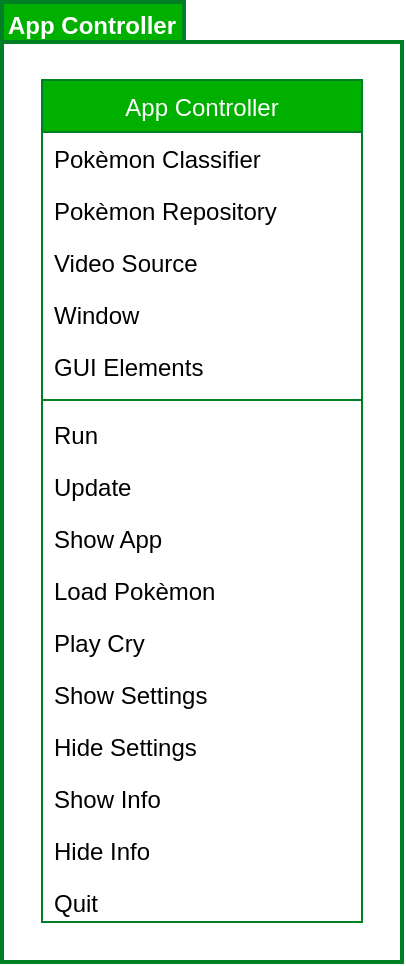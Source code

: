 <mxfile version="15.2.9" type="device"><diagram id="C5RBs43oDa-KdzZeNtuy" name="Page-1"><mxGraphModel dx="599" dy="627" grid="1" gridSize="10" guides="1" tooltips="1" connect="1" arrows="1" fold="1" page="1" pageScale="1" pageWidth="827" pageHeight="1169" math="0" shadow="0"><root><mxCell id="WIyWlLk6GJQsqaUBKTNV-0"/><mxCell id="WIyWlLk6GJQsqaUBKTNV-1" parent="WIyWlLk6GJQsqaUBKTNV-0"/><mxCell id="O5qriZvK9pcfVwOiwkvq-12" value="&lt;span style=&quot;text-align: center&quot;&gt;App Controller&lt;/span&gt;" style="shape=folder;fontStyle=1;spacingTop=0;tabWidth=91;tabHeight=20;tabPosition=left;html=1;verticalAlign=top;spacing=0;align=left;spacingLeft=4;strokeWidth=2;strokeColor=#008026;" vertex="1" parent="WIyWlLk6GJQsqaUBKTNV-1"><mxGeometry x="140" y="160" width="200" height="480" as="geometry"/></mxCell><mxCell id="nwg52KfRtRuMWmF7_QXq-0" value="App Controller" style="swimlane;fontStyle=0;align=center;verticalAlign=top;childLayout=stackLayout;horizontal=1;startSize=26;horizontalStack=0;resizeParent=1;resizeLast=0;collapsible=1;marginBottom=0;rounded=0;shadow=0;strokeWidth=1;strokeColor=#008026;fillColor=#00B000;fontColor=#FFFFFF;" parent="WIyWlLk6GJQsqaUBKTNV-1" vertex="1"><mxGeometry x="160" y="199" width="160" height="421" as="geometry"><mxRectangle x="254" y="150" width="160" height="26" as="alternateBounds"/></mxGeometry></mxCell><mxCell id="nwg52KfRtRuMWmF7_QXq-1" value="Pokèmon Classifier" style="text;align=left;verticalAlign=top;spacingLeft=4;spacingRight=4;overflow=hidden;rotatable=0;points=[[0,0.5],[1,0.5]];portConstraint=eastwest;" parent="nwg52KfRtRuMWmF7_QXq-0" vertex="1"><mxGeometry y="26" width="160" height="26" as="geometry"/></mxCell><mxCell id="O5qriZvK9pcfVwOiwkvq-0" value="Pokèmon Repository" style="text;align=left;verticalAlign=top;spacingLeft=4;spacingRight=4;overflow=hidden;rotatable=0;points=[[0,0.5],[1,0.5]];portConstraint=eastwest;" vertex="1" parent="nwg52KfRtRuMWmF7_QXq-0"><mxGeometry y="52" width="160" height="26" as="geometry"/></mxCell><mxCell id="O5qriZvK9pcfVwOiwkvq-2" value="Video Source" style="text;align=left;verticalAlign=top;spacingLeft=4;spacingRight=4;overflow=hidden;rotatable=0;points=[[0,0.5],[1,0.5]];portConstraint=eastwest;" vertex="1" parent="nwg52KfRtRuMWmF7_QXq-0"><mxGeometry y="78" width="160" height="26" as="geometry"/></mxCell><mxCell id="O5qriZvK9pcfVwOiwkvq-3" value="Window" style="text;align=left;verticalAlign=top;spacingLeft=4;spacingRight=4;overflow=hidden;rotatable=0;points=[[0,0.5],[1,0.5]];portConstraint=eastwest;" vertex="1" parent="nwg52KfRtRuMWmF7_QXq-0"><mxGeometry y="104" width="160" height="26" as="geometry"/></mxCell><mxCell id="O5qriZvK9pcfVwOiwkvq-1" value="GUI Elements" style="text;align=left;verticalAlign=top;spacingLeft=4;spacingRight=4;overflow=hidden;rotatable=0;points=[[0,0.5],[1,0.5]];portConstraint=eastwest;" vertex="1" parent="nwg52KfRtRuMWmF7_QXq-0"><mxGeometry y="130" width="160" height="26" as="geometry"/></mxCell><mxCell id="nwg52KfRtRuMWmF7_QXq-2" value="" style="line;html=1;strokeWidth=1;align=left;verticalAlign=middle;spacingTop=-1;spacingLeft=3;spacingRight=3;rotatable=0;labelPosition=right;points=[];portConstraint=eastwest;strokeColor=#008026;" parent="nwg52KfRtRuMWmF7_QXq-0" vertex="1"><mxGeometry y="156" width="160" height="8" as="geometry"/></mxCell><mxCell id="nwg52KfRtRuMWmF7_QXq-3" value="Run" style="text;align=left;verticalAlign=top;spacingLeft=4;spacingRight=4;overflow=hidden;rotatable=0;points=[[0,0.5],[1,0.5]];portConstraint=eastwest;" parent="nwg52KfRtRuMWmF7_QXq-0" vertex="1"><mxGeometry y="164" width="160" height="26" as="geometry"/></mxCell><mxCell id="0vjtl7nZ6xpQrJLOUVCI-2" value="Update" style="text;align=left;verticalAlign=top;spacingLeft=4;spacingRight=4;overflow=hidden;rotatable=0;points=[[0,0.5],[1,0.5]];portConstraint=eastwest;" parent="nwg52KfRtRuMWmF7_QXq-0" vertex="1"><mxGeometry y="190" width="160" height="26" as="geometry"/></mxCell><mxCell id="O5qriZvK9pcfVwOiwkvq-11" value="Show App" style="text;align=left;verticalAlign=top;spacingLeft=4;spacingRight=4;overflow=hidden;rotatable=0;points=[[0,0.5],[1,0.5]];portConstraint=eastwest;" vertex="1" parent="nwg52KfRtRuMWmF7_QXq-0"><mxGeometry y="216" width="160" height="26" as="geometry"/></mxCell><mxCell id="O5qriZvK9pcfVwOiwkvq-4" value="Load Pokèmon" style="text;align=left;verticalAlign=top;spacingLeft=4;spacingRight=4;overflow=hidden;rotatable=0;points=[[0,0.5],[1,0.5]];portConstraint=eastwest;" vertex="1" parent="nwg52KfRtRuMWmF7_QXq-0"><mxGeometry y="242" width="160" height="26" as="geometry"/></mxCell><mxCell id="O5qriZvK9pcfVwOiwkvq-5" value="Play Cry" style="text;align=left;verticalAlign=top;spacingLeft=4;spacingRight=4;overflow=hidden;rotatable=0;points=[[0,0.5],[1,0.5]];portConstraint=eastwest;" vertex="1" parent="nwg52KfRtRuMWmF7_QXq-0"><mxGeometry y="268" width="160" height="26" as="geometry"/></mxCell><mxCell id="O5qriZvK9pcfVwOiwkvq-6" value="Show Settings" style="text;align=left;verticalAlign=top;spacingLeft=4;spacingRight=4;overflow=hidden;rotatable=0;points=[[0,0.5],[1,0.5]];portConstraint=eastwest;" vertex="1" parent="nwg52KfRtRuMWmF7_QXq-0"><mxGeometry y="294" width="160" height="26" as="geometry"/></mxCell><mxCell id="O5qriZvK9pcfVwOiwkvq-7" value="Hide Settings" style="text;align=left;verticalAlign=top;spacingLeft=4;spacingRight=4;overflow=hidden;rotatable=0;points=[[0,0.5],[1,0.5]];portConstraint=eastwest;" vertex="1" parent="nwg52KfRtRuMWmF7_QXq-0"><mxGeometry y="320" width="160" height="26" as="geometry"/></mxCell><mxCell id="O5qriZvK9pcfVwOiwkvq-8" value="Show Info" style="text;align=left;verticalAlign=top;spacingLeft=4;spacingRight=4;overflow=hidden;rotatable=0;points=[[0,0.5],[1,0.5]];portConstraint=eastwest;" vertex="1" parent="nwg52KfRtRuMWmF7_QXq-0"><mxGeometry y="346" width="160" height="26" as="geometry"/></mxCell><mxCell id="O5qriZvK9pcfVwOiwkvq-9" value="Hide Info" style="text;align=left;verticalAlign=top;spacingLeft=4;spacingRight=4;overflow=hidden;rotatable=0;points=[[0,0.5],[1,0.5]];portConstraint=eastwest;" vertex="1" parent="nwg52KfRtRuMWmF7_QXq-0"><mxGeometry y="372" width="160" height="26" as="geometry"/></mxCell><mxCell id="O5qriZvK9pcfVwOiwkvq-10" value="Quit" style="text;align=left;verticalAlign=top;spacingLeft=4;spacingRight=4;overflow=hidden;rotatable=0;points=[[0,0.5],[1,0.5]];portConstraint=eastwest;" vertex="1" parent="nwg52KfRtRuMWmF7_QXq-0"><mxGeometry y="398" width="160" height="22" as="geometry"/></mxCell><mxCell id="O5qriZvK9pcfVwOiwkvq-13" value="App Controller" style="rounded=0;whiteSpace=wrap;html=1;strokeColor=#008026;strokeWidth=2;align=left;verticalAlign=top;fillColor=#00B000;fontColor=#ffffff;spacing=0;spacingLeft=3;fontStyle=1" vertex="1" parent="WIyWlLk6GJQsqaUBKTNV-1"><mxGeometry x="140" y="160" width="91" height="20" as="geometry"/></mxCell></root></mxGraphModel></diagram></mxfile>